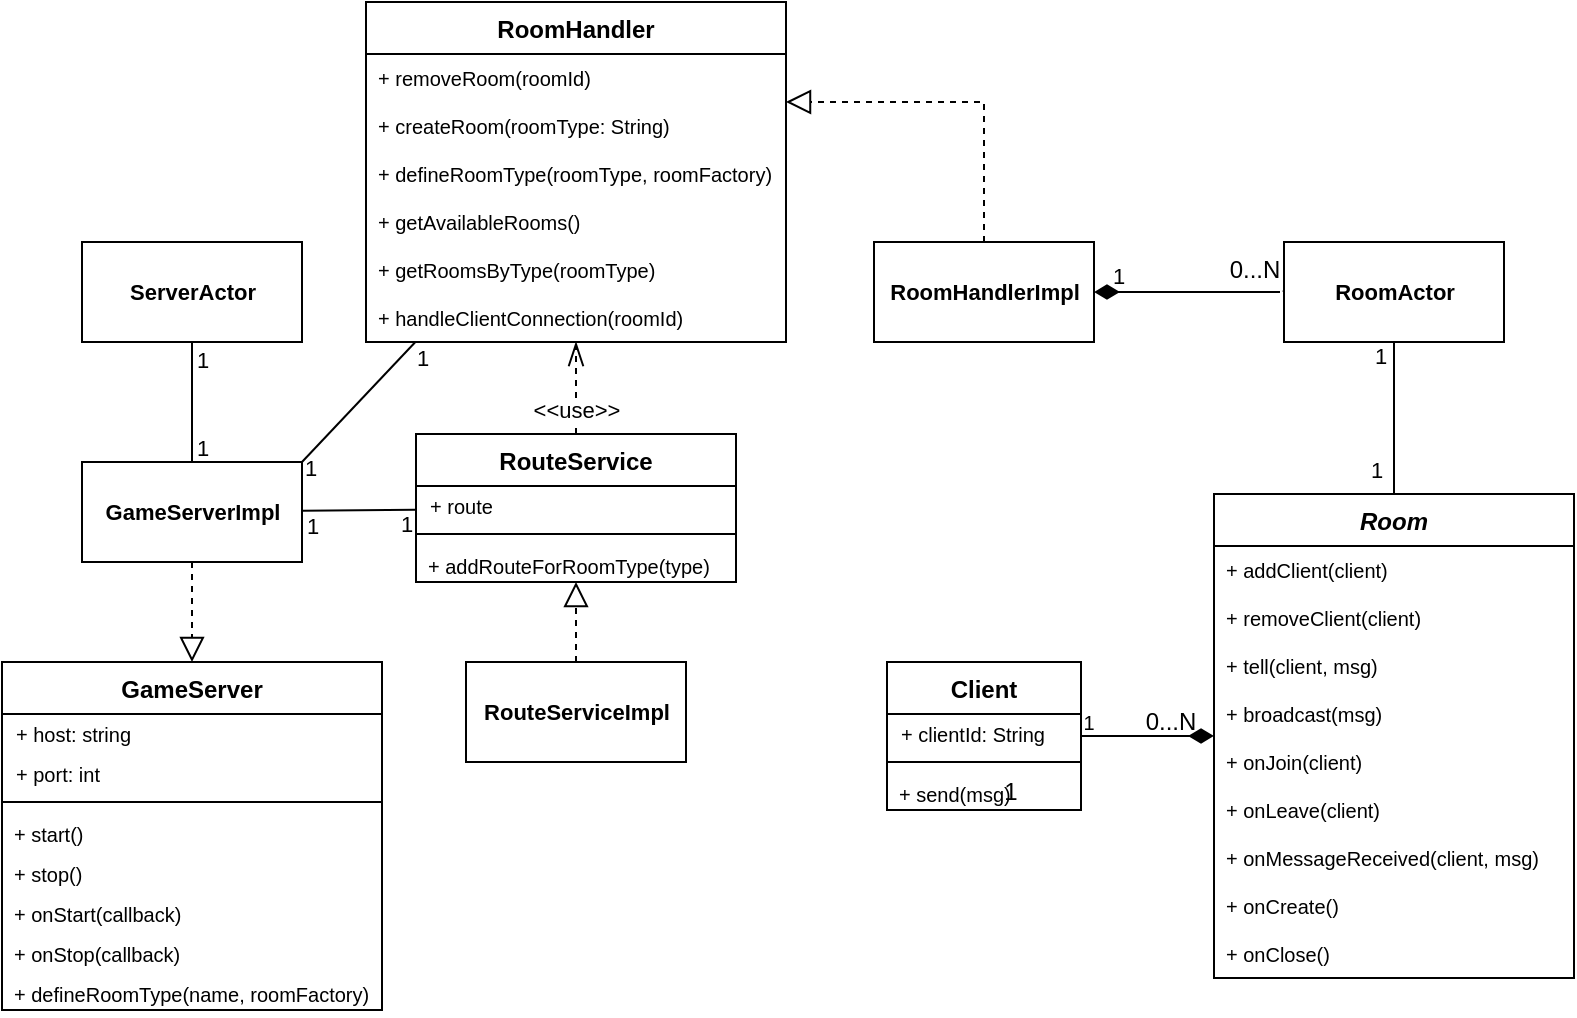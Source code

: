 <mxfile version="12.9.13" type="device"><diagram id="ggWkFIttFP3k0YCquZvB" name="Page-1"><mxGraphModel dx="1447" dy="1891" grid="1" gridSize="10" guides="1" tooltips="1" connect="1" arrows="1" fold="1" page="1" pageScale="1" pageWidth="827" pageHeight="1169" math="0" shadow="0"><root><mxCell id="0"/><mxCell id="1" parent="0"/><mxCell id="0N-Xk1b8U283-z4MfSpy-99" value="ServerActor" style="html=1;fontSize=11;fontStyle=1" vertex="1" parent="1"><mxGeometry x="214" y="100" width="110" height="50" as="geometry"/></mxCell><mxCell id="0N-Xk1b8U283-z4MfSpy-100" style="rounded=0;orthogonalLoop=1;jettySize=auto;html=1;endArrow=none;endFill=0;fontSize=11;startArrow=none;startFill=0;strokeWidth=1;endSize=6;startSize=10;exitX=1;exitY=0;exitDx=0;exitDy=0;" edge="1" parent="1" source="0N-Xk1b8U283-z4MfSpy-120" target="0N-Xk1b8U283-z4MfSpy-129"><mxGeometry relative="1" as="geometry"><mxPoint x="410" y="130" as="sourcePoint"/><mxPoint x="425.412" y="150" as="targetPoint"/></mxGeometry></mxCell><mxCell id="0N-Xk1b8U283-z4MfSpy-101" value="1" style="edgeLabel;html=1;align=center;verticalAlign=middle;resizable=0;points=[];labelBackgroundColor=none;" vertex="1" connectable="0" parent="0N-Xk1b8U283-z4MfSpy-100"><mxGeometry x="-0.906" y="1" relative="1" as="geometry"><mxPoint x="1.48" y="6.69" as="offset"/></mxGeometry></mxCell><mxCell id="0N-Xk1b8U283-z4MfSpy-102" value="1" style="edgeLabel;html=1;align=center;verticalAlign=middle;resizable=0;points=[];labelBackgroundColor=none;" vertex="1" connectable="0" parent="0N-Xk1b8U283-z4MfSpy-100"><mxGeometry x="0.685" y="1" relative="1" as="geometry"><mxPoint x="12.57" y="-1" as="offset"/></mxGeometry></mxCell><mxCell id="0N-Xk1b8U283-z4MfSpy-103" style="edgeStyle=orthogonalEdgeStyle;rounded=0;orthogonalLoop=1;jettySize=auto;html=1;dashed=1;startArrow=none;startFill=0;startSize=10;endArrow=openThin;endFill=0;endSize=10;strokeWidth=1;fontSize=11;" edge="1" parent="1" source="0N-Xk1b8U283-z4MfSpy-136" target="0N-Xk1b8U283-z4MfSpy-129"><mxGeometry relative="1" as="geometry"><mxPoint x="461" y="210" as="sourcePoint"/><mxPoint x="461" y="150" as="targetPoint"/></mxGeometry></mxCell><mxCell id="0N-Xk1b8U283-z4MfSpy-104" value="&amp;lt;&amp;lt;use&amp;gt;&amp;gt;" style="text;html=1;align=center;verticalAlign=middle;resizable=0;points=[];labelBackgroundColor=#ffffff;fontSize=11;" vertex="1" connectable="0" parent="0N-Xk1b8U283-z4MfSpy-103"><mxGeometry x="0.269" y="-1" relative="1" as="geometry"><mxPoint x="-1" y="17.03" as="offset"/></mxGeometry></mxCell><mxCell id="0N-Xk1b8U283-z4MfSpy-105" style="rounded=0;orthogonalLoop=1;jettySize=auto;html=1;endArrow=none;endFill=0;fontSize=11;startArrow=none;startFill=0;strokeWidth=1;endSize=6;startSize=10;" edge="1" parent="1" source="0N-Xk1b8U283-z4MfSpy-120" target="0N-Xk1b8U283-z4MfSpy-136"><mxGeometry relative="1" as="geometry"><mxPoint x="330" y="200" as="sourcePoint"/><mxPoint x="406" y="235" as="targetPoint"/></mxGeometry></mxCell><mxCell id="0N-Xk1b8U283-z4MfSpy-106" value="1" style="edgeLabel;html=1;align=center;verticalAlign=middle;resizable=0;points=[];labelBackgroundColor=none;" vertex="1" connectable="0" parent="0N-Xk1b8U283-z4MfSpy-105"><mxGeometry x="-0.838" y="1" relative="1" as="geometry"><mxPoint y="8" as="offset"/></mxGeometry></mxCell><mxCell id="0N-Xk1b8U283-z4MfSpy-107" value="1" style="edgeLabel;html=1;align=center;verticalAlign=middle;resizable=0;points=[];labelBackgroundColor=none;" vertex="1" connectable="0" parent="0N-Xk1b8U283-z4MfSpy-105"><mxGeometry x="0.687" relative="1" as="geometry"><mxPoint x="3.33" y="7" as="offset"/></mxGeometry></mxCell><mxCell id="0N-Xk1b8U283-z4MfSpy-108" style="rounded=0;orthogonalLoop=1;jettySize=auto;html=1;endArrow=none;endFill=0;fontSize=11;startArrow=diamondThin;startFill=1;strokeWidth=1;endSize=6;startSize=10;" edge="1" parent="1" source="0N-Xk1b8U283-z4MfSpy-128" target="0N-Xk1b8U283-z4MfSpy-115"><mxGeometry relative="1" as="geometry"><mxPoint x="554" y="300" as="sourcePoint"/><mxPoint x="694" y="300" as="targetPoint"/></mxGeometry></mxCell><mxCell id="0N-Xk1b8U283-z4MfSpy-109" value="1" style="text;html=1;align=center;verticalAlign=middle;resizable=0;points=[];labelBackgroundColor=none;fontSize=11;" vertex="1" connectable="0" parent="0N-Xk1b8U283-z4MfSpy-108"><mxGeometry x="-0.86" relative="1" as="geometry"><mxPoint x="5.06" y="-8.59" as="offset"/></mxGeometry></mxCell><mxCell id="0N-Xk1b8U283-z4MfSpy-110" value="1" style="text;html=1;align=center;verticalAlign=middle;resizable=0;points=[];labelBackgroundColor=#ffffff;fontSize=11;" vertex="1" connectable="0" parent="0N-Xk1b8U283-z4MfSpy-108"><mxGeometry x="0.809" y="1" relative="1" as="geometry"><mxPoint x="10" y="-3.16" as="offset"/></mxGeometry></mxCell><mxCell id="0N-Xk1b8U283-z4MfSpy-111" value="0...N" style="text;html=1;align=center;verticalAlign=middle;resizable=0;points=[];" vertex="1" connectable="0" parent="0N-Xk1b8U283-z4MfSpy-108"><mxGeometry x="0.689" y="1" relative="1" as="geometry"><mxPoint y="-10" as="offset"/></mxGeometry></mxCell><mxCell id="0N-Xk1b8U283-z4MfSpy-112" style="edgeStyle=none;rounded=0;orthogonalLoop=1;jettySize=auto;html=1;startArrow=none;startFill=0;startSize=12;endArrow=none;endFill=0;endSize=11;strokeWidth=1;fontSize=11;" edge="1" parent="1" source="0N-Xk1b8U283-z4MfSpy-115" target="0N-Xk1b8U283-z4MfSpy-149"><mxGeometry relative="1" as="geometry"><mxPoint x="635" y="300" as="targetPoint"/><Array as="points"/></mxGeometry></mxCell><mxCell id="0N-Xk1b8U283-z4MfSpy-113" value="1" style="edgeLabel;html=1;align=center;verticalAlign=middle;resizable=0;points=[];labelBackgroundColor=none;" vertex="1" connectable="0" parent="0N-Xk1b8U283-z4MfSpy-112"><mxGeometry x="-0.679" relative="1" as="geometry"><mxPoint x="-7" y="-5.71" as="offset"/></mxGeometry></mxCell><mxCell id="0N-Xk1b8U283-z4MfSpy-114" value="1" style="edgeLabel;html=1;align=center;verticalAlign=middle;resizable=0;points=[];labelBackgroundColor=none;" vertex="1" connectable="0" parent="0N-Xk1b8U283-z4MfSpy-112"><mxGeometry x="0.802" relative="1" as="geometry"><mxPoint x="-9.1" y="-5" as="offset"/></mxGeometry></mxCell><mxCell id="0N-Xk1b8U283-z4MfSpy-115" value="RoomActor" style="html=1;fontSize=11;fontStyle=1" vertex="1" parent="1"><mxGeometry x="815" y="100" width="110" height="50" as="geometry"/></mxCell><mxCell id="0N-Xk1b8U283-z4MfSpy-116" style="edgeStyle=none;rounded=0;orthogonalLoop=1;jettySize=auto;html=1;dashed=1;startArrow=none;startFill=0;startSize=10;endArrow=block;endFill=0;endSize=10;strokeWidth=1;fontSize=11;" edge="1" parent="1" source="0N-Xk1b8U283-z4MfSpy-120" target="0N-Xk1b8U283-z4MfSpy-140"><mxGeometry relative="1" as="geometry"><mxPoint x="190" y="235" as="targetPoint"/></mxGeometry></mxCell><mxCell id="0N-Xk1b8U283-z4MfSpy-117" style="edgeStyle=none;rounded=0;orthogonalLoop=1;jettySize=auto;html=1;startArrow=none;startFill=0;startSize=12;endArrow=none;endFill=0;endSize=10;strokeColor=#000000;" edge="1" parent="1" source="0N-Xk1b8U283-z4MfSpy-120" target="0N-Xk1b8U283-z4MfSpy-99"><mxGeometry relative="1" as="geometry"/></mxCell><mxCell id="0N-Xk1b8U283-z4MfSpy-118" value="1" style="edgeLabel;html=1;align=center;verticalAlign=middle;resizable=0;points=[];labelBackgroundColor=none;" vertex="1" connectable="0" parent="0N-Xk1b8U283-z4MfSpy-117"><mxGeometry x="-0.756" relative="1" as="geometry"><mxPoint x="5" as="offset"/></mxGeometry></mxCell><mxCell id="0N-Xk1b8U283-z4MfSpy-119" value="1" style="edgeLabel;html=1;align=center;verticalAlign=middle;resizable=0;points=[];labelBackgroundColor=none;" vertex="1" connectable="0" parent="0N-Xk1b8U283-z4MfSpy-117"><mxGeometry x="0.8" relative="1" as="geometry"><mxPoint x="5" y="3" as="offset"/></mxGeometry></mxCell><mxCell id="0N-Xk1b8U283-z4MfSpy-120" value="GameServerImpl" style="html=1;fontSize=11;fontStyle=1" vertex="1" parent="1"><mxGeometry x="214" y="210" width="110" height="50" as="geometry"/></mxCell><mxCell id="0N-Xk1b8U283-z4MfSpy-121" style="edgeStyle=orthogonalEdgeStyle;rounded=0;orthogonalLoop=1;jettySize=auto;html=1;endArrow=block;endFill=0;dashed=1;strokeWidth=1;endSize=10;" edge="1" parent="1" source="0N-Xk1b8U283-z4MfSpy-122" target="0N-Xk1b8U283-z4MfSpy-136"><mxGeometry relative="1" as="geometry"><mxPoint x="461" y="260" as="targetPoint"/></mxGeometry></mxCell><mxCell id="0N-Xk1b8U283-z4MfSpy-122" value="RouteServiceImpl" style="html=1;fontSize=11;fontStyle=1" vertex="1" parent="1"><mxGeometry x="406" y="310" width="110" height="50" as="geometry"/></mxCell><mxCell id="0N-Xk1b8U283-z4MfSpy-123" style="edgeStyle=none;rounded=0;orthogonalLoop=1;jettySize=auto;html=1;endArrow=diamondThin;endFill=1;endSize=10;strokeWidth=1;startSize=10;" edge="1" parent="1" source="0N-Xk1b8U283-z4MfSpy-159" target="0N-Xk1b8U283-z4MfSpy-149"><mxGeometry relative="1" as="geometry"><mxPoint x="685.495" y="420" as="sourcePoint"/><mxPoint x="635" y="350" as="targetPoint"/></mxGeometry></mxCell><mxCell id="0N-Xk1b8U283-z4MfSpy-124" value="1" style="text;html=1;align=center;verticalAlign=middle;resizable=0;points=[];" vertex="1" connectable="0" parent="0N-Xk1b8U283-z4MfSpy-123"><mxGeometry x="0.665" relative="1" as="geometry"><mxPoint x="-91.26" y="27.93" as="offset"/></mxGeometry></mxCell><mxCell id="0N-Xk1b8U283-z4MfSpy-125" value="0...N" style="text;html=1;align=center;verticalAlign=middle;resizable=0;points=[];" vertex="1" connectable="0" parent="0N-Xk1b8U283-z4MfSpy-123"><mxGeometry x="-0.69" y="1" relative="1" as="geometry"><mxPoint x="33.27" y="-6.0" as="offset"/></mxGeometry></mxCell><mxCell id="0N-Xk1b8U283-z4MfSpy-126" value="1" style="edgeLabel;html=1;align=center;verticalAlign=middle;resizable=0;points=[];fontSize=10;labelBackgroundColor=none;" vertex="1" connectable="0" parent="0N-Xk1b8U283-z4MfSpy-123"><mxGeometry x="-0.809" relative="1" as="geometry"><mxPoint x="-2.76" y="-7.41" as="offset"/></mxGeometry></mxCell><mxCell id="0N-Xk1b8U283-z4MfSpy-127" style="edgeStyle=orthogonalEdgeStyle;rounded=0;orthogonalLoop=1;jettySize=auto;html=1;endArrow=block;endFill=0;dashed=1;startSize=6;endSize=10;" edge="1" parent="1" source="0N-Xk1b8U283-z4MfSpy-128" target="0N-Xk1b8U283-z4MfSpy-129"><mxGeometry relative="1" as="geometry"><mxPoint x="516" y="125" as="targetPoint"/><Array as="points"><mxPoint x="665" y="30"/></Array></mxGeometry></mxCell><mxCell id="0N-Xk1b8U283-z4MfSpy-128" value="RoomHandlerImpl" style="html=1;fontSize=11;fontStyle=1" vertex="1" parent="1"><mxGeometry x="610" y="100" width="110" height="50" as="geometry"/></mxCell><mxCell id="0N-Xk1b8U283-z4MfSpy-129" value="RoomHandler" style="swimlane;fontStyle=1;align=center;verticalAlign=top;childLayout=stackLayout;horizontal=1;startSize=26;horizontalStack=0;resizeParent=1;resizeParentMax=0;resizeLast=0;collapsible=1;marginBottom=0;labelBackgroundColor=#ffffff;fillColor=#ffffff;" vertex="1" parent="1"><mxGeometry x="356" y="-20" width="210" height="170" as="geometry"/></mxCell><mxCell id="0N-Xk1b8U283-z4MfSpy-130" value="+ removeRoom(roomId)" style="text;strokeColor=none;fillColor=none;align=left;verticalAlign=top;spacingLeft=4;spacingRight=4;overflow=hidden;rotatable=0;points=[[0,0.5],[1,0.5]];portConstraint=eastwest;fontSize=10;labelBackgroundColor=none;" vertex="1" parent="0N-Xk1b8U283-z4MfSpy-129"><mxGeometry y="26" width="210" height="24" as="geometry"/></mxCell><mxCell id="0N-Xk1b8U283-z4MfSpy-131" value="+ createRoom(roomType: String)&#10;" style="text;strokeColor=none;fillColor=none;align=left;verticalAlign=top;spacingLeft=4;spacingRight=4;overflow=hidden;rotatable=0;points=[[0,0.5],[1,0.5]];portConstraint=eastwest;fontSize=10;" vertex="1" parent="0N-Xk1b8U283-z4MfSpy-129"><mxGeometry y="50" width="210" height="24" as="geometry"/></mxCell><mxCell id="0N-Xk1b8U283-z4MfSpy-132" value="+ defineRoomType(roomType, roomFactory)&#10;" style="text;strokeColor=none;fillColor=none;align=left;verticalAlign=top;spacingLeft=4;spacingRight=4;overflow=hidden;rotatable=0;points=[[0,0.5],[1,0.5]];portConstraint=eastwest;fontSize=10;" vertex="1" parent="0N-Xk1b8U283-z4MfSpy-129"><mxGeometry y="74" width="210" height="24" as="geometry"/></mxCell><mxCell id="0N-Xk1b8U283-z4MfSpy-133" value="+ getAvailableRooms()" style="text;strokeColor=none;fillColor=none;align=left;verticalAlign=top;spacingLeft=4;spacingRight=4;overflow=hidden;rotatable=0;points=[[0,0.5],[1,0.5]];portConstraint=eastwest;fontSize=10;" vertex="1" parent="0N-Xk1b8U283-z4MfSpy-129"><mxGeometry y="98" width="210" height="24" as="geometry"/></mxCell><mxCell id="0N-Xk1b8U283-z4MfSpy-134" value="+ getRoomsByType(roomType)" style="text;strokeColor=none;fillColor=none;align=left;verticalAlign=top;spacingLeft=4;spacingRight=4;overflow=hidden;rotatable=0;points=[[0,0.5],[1,0.5]];portConstraint=eastwest;fontSize=10;" vertex="1" parent="0N-Xk1b8U283-z4MfSpy-129"><mxGeometry y="122" width="210" height="24" as="geometry"/></mxCell><mxCell id="0N-Xk1b8U283-z4MfSpy-135" value="+ handleClientConnection(roomId)" style="text;strokeColor=none;fillColor=none;align=left;verticalAlign=top;spacingLeft=4;spacingRight=4;overflow=hidden;rotatable=0;points=[[0,0.5],[1,0.5]];portConstraint=eastwest;fontSize=10;" vertex="1" parent="0N-Xk1b8U283-z4MfSpy-129"><mxGeometry y="146" width="210" height="24" as="geometry"/></mxCell><mxCell id="0N-Xk1b8U283-z4MfSpy-136" value="RouteService" style="swimlane;fontStyle=1;align=center;verticalAlign=top;childLayout=stackLayout;horizontal=1;startSize=26;horizontalStack=0;resizeParent=1;resizeParentMax=0;resizeLast=0;collapsible=1;marginBottom=0;labelBackgroundColor=none;" vertex="1" parent="1"><mxGeometry x="381" y="196" width="160" height="74" as="geometry"/></mxCell><mxCell id="0N-Xk1b8U283-z4MfSpy-137" value="+ route" style="text;strokeColor=none;fillColor=none;align=left;verticalAlign=middle;spacingLeft=5;spacingRight=4;overflow=hidden;rotatable=0;points=[[0,0.5],[1,0.5]];portConstraint=eastwest;spacing=2;fontSize=10;" vertex="1" parent="0N-Xk1b8U283-z4MfSpy-136"><mxGeometry y="26" width="160" height="20" as="geometry"/></mxCell><mxCell id="0N-Xk1b8U283-z4MfSpy-138" value="" style="line;strokeWidth=1;fillColor=none;align=left;verticalAlign=middle;spacingTop=-1;spacingLeft=3;spacingRight=3;rotatable=0;labelPosition=right;points=[];portConstraint=eastwest;" vertex="1" parent="0N-Xk1b8U283-z4MfSpy-136"><mxGeometry y="46" width="160" height="8" as="geometry"/></mxCell><mxCell id="0N-Xk1b8U283-z4MfSpy-139" value="+ addRouteForRoomType(type)" style="text;strokeColor=none;fillColor=none;align=left;verticalAlign=top;spacingLeft=4;spacingRight=4;overflow=hidden;rotatable=0;points=[[0,0.5],[1,0.5]];portConstraint=eastwest;fontSize=10;" vertex="1" parent="0N-Xk1b8U283-z4MfSpy-136"><mxGeometry y="54" width="160" height="20" as="geometry"/></mxCell><mxCell id="0N-Xk1b8U283-z4MfSpy-140" value="GameServer" style="swimlane;fontStyle=1;align=center;verticalAlign=top;childLayout=stackLayout;horizontal=1;startSize=26;horizontalStack=0;resizeParent=1;resizeParentMax=0;resizeLast=0;collapsible=1;marginBottom=0;labelBackgroundColor=none;" vertex="1" parent="1"><mxGeometry x="174" y="310" width="190" height="174" as="geometry"/></mxCell><mxCell id="0N-Xk1b8U283-z4MfSpy-141" value="+ host: string" style="text;strokeColor=none;fillColor=none;align=left;verticalAlign=middle;spacingLeft=5;spacingRight=4;overflow=hidden;rotatable=0;points=[[0,0.5],[1,0.5]];portConstraint=eastwest;spacing=2;fontSize=10;" vertex="1" parent="0N-Xk1b8U283-z4MfSpy-140"><mxGeometry y="26" width="190" height="20" as="geometry"/></mxCell><mxCell id="0N-Xk1b8U283-z4MfSpy-142" value="+ port: int" style="text;strokeColor=none;fillColor=none;align=left;verticalAlign=middle;spacingLeft=5;spacingRight=4;overflow=hidden;rotatable=0;points=[[0,0.5],[1,0.5]];portConstraint=eastwest;spacing=2;fontSize=10;" vertex="1" parent="0N-Xk1b8U283-z4MfSpy-140"><mxGeometry y="46" width="190" height="20" as="geometry"/></mxCell><mxCell id="0N-Xk1b8U283-z4MfSpy-143" value="" style="line;strokeWidth=1;fillColor=none;align=left;verticalAlign=middle;spacingTop=-1;spacingLeft=3;spacingRight=3;rotatable=0;labelPosition=right;points=[];portConstraint=eastwest;" vertex="1" parent="0N-Xk1b8U283-z4MfSpy-140"><mxGeometry y="66" width="190" height="8" as="geometry"/></mxCell><mxCell id="0N-Xk1b8U283-z4MfSpy-144" value="+ start()" style="text;strokeColor=none;fillColor=none;align=left;verticalAlign=top;spacingLeft=4;spacingRight=4;overflow=hidden;rotatable=0;points=[[0,0.5],[1,0.5]];portConstraint=eastwest;fontSize=10;" vertex="1" parent="0N-Xk1b8U283-z4MfSpy-140"><mxGeometry y="74" width="190" height="20" as="geometry"/></mxCell><mxCell id="0N-Xk1b8U283-z4MfSpy-145" value="+ stop()" style="text;strokeColor=none;fillColor=none;align=left;verticalAlign=top;spacingLeft=4;spacingRight=4;overflow=hidden;rotatable=0;points=[[0,0.5],[1,0.5]];portConstraint=eastwest;fontSize=10;" vertex="1" parent="0N-Xk1b8U283-z4MfSpy-140"><mxGeometry y="94" width="190" height="20" as="geometry"/></mxCell><mxCell id="0N-Xk1b8U283-z4MfSpy-146" value="+ onStart(callback)" style="text;strokeColor=none;fillColor=none;align=left;verticalAlign=top;spacingLeft=4;spacingRight=4;overflow=hidden;rotatable=0;points=[[0,0.5],[1,0.5]];portConstraint=eastwest;fontSize=10;" vertex="1" parent="0N-Xk1b8U283-z4MfSpy-140"><mxGeometry y="114" width="190" height="20" as="geometry"/></mxCell><mxCell id="0N-Xk1b8U283-z4MfSpy-147" value="+ onStop(callback)" style="text;strokeColor=none;fillColor=none;align=left;verticalAlign=top;spacingLeft=4;spacingRight=4;overflow=hidden;rotatable=0;points=[[0,0.5],[1,0.5]];portConstraint=eastwest;fontSize=10;" vertex="1" parent="0N-Xk1b8U283-z4MfSpy-140"><mxGeometry y="134" width="190" height="20" as="geometry"/></mxCell><mxCell id="0N-Xk1b8U283-z4MfSpy-148" value="+ defineRoomType(name, roomFactory)" style="text;strokeColor=none;fillColor=none;align=left;verticalAlign=top;spacingLeft=4;spacingRight=4;overflow=hidden;rotatable=0;points=[[0,0.5],[1,0.5]];portConstraint=eastwest;fontSize=10;" vertex="1" parent="0N-Xk1b8U283-z4MfSpy-140"><mxGeometry y="154" width="190" height="20" as="geometry"/></mxCell><mxCell id="0N-Xk1b8U283-z4MfSpy-149" value="Room" style="swimlane;fontStyle=3;align=center;verticalAlign=top;childLayout=stackLayout;horizontal=1;startSize=26;horizontalStack=0;resizeParent=1;resizeParentMax=0;resizeLast=0;collapsible=1;marginBottom=0;labelBackgroundColor=#ffffff;fillColor=#ffffff;" vertex="1" parent="1"><mxGeometry x="780" y="226" width="180" height="242" as="geometry"/></mxCell><mxCell id="0N-Xk1b8U283-z4MfSpy-150" value="+ addClient(client)" style="text;strokeColor=none;fillColor=none;align=left;verticalAlign=top;spacingLeft=4;spacingRight=4;overflow=hidden;rotatable=0;points=[[0,0.5],[1,0.5]];portConstraint=eastwest;fontSize=10;labelBackgroundColor=none;" vertex="1" parent="0N-Xk1b8U283-z4MfSpy-149"><mxGeometry y="26" width="180" height="24" as="geometry"/></mxCell><mxCell id="0N-Xk1b8U283-z4MfSpy-151" value="+ removeClient(client)&#10;" style="text;strokeColor=none;fillColor=none;align=left;verticalAlign=top;spacingLeft=4;spacingRight=4;overflow=hidden;rotatable=0;points=[[0,0.5],[1,0.5]];portConstraint=eastwest;fontSize=10;" vertex="1" parent="0N-Xk1b8U283-z4MfSpy-149"><mxGeometry y="50" width="180" height="24" as="geometry"/></mxCell><mxCell id="0N-Xk1b8U283-z4MfSpy-152" value="+ tell(client, msg)&#10;" style="text;strokeColor=none;fillColor=none;align=left;verticalAlign=top;spacingLeft=4;spacingRight=4;overflow=hidden;rotatable=0;points=[[0,0.5],[1,0.5]];portConstraint=eastwest;fontSize=10;" vertex="1" parent="0N-Xk1b8U283-z4MfSpy-149"><mxGeometry y="74" width="180" height="24" as="geometry"/></mxCell><mxCell id="0N-Xk1b8U283-z4MfSpy-153" value="+ broadcast(msg)" style="text;strokeColor=none;fillColor=none;align=left;verticalAlign=top;spacingLeft=4;spacingRight=4;overflow=hidden;rotatable=0;points=[[0,0.5],[1,0.5]];portConstraint=eastwest;fontSize=10;" vertex="1" parent="0N-Xk1b8U283-z4MfSpy-149"><mxGeometry y="98" width="180" height="24" as="geometry"/></mxCell><mxCell id="0N-Xk1b8U283-z4MfSpy-154" value="+ onJoin(client)" style="text;strokeColor=none;fillColor=none;align=left;verticalAlign=top;spacingLeft=4;spacingRight=4;overflow=hidden;rotatable=0;points=[[0,0.5],[1,0.5]];portConstraint=eastwest;fontSize=10;" vertex="1" parent="0N-Xk1b8U283-z4MfSpy-149"><mxGeometry y="122" width="180" height="24" as="geometry"/></mxCell><mxCell id="0N-Xk1b8U283-z4MfSpy-155" value="+ onLeave(client)" style="text;strokeColor=none;fillColor=none;align=left;verticalAlign=top;spacingLeft=4;spacingRight=4;overflow=hidden;rotatable=0;points=[[0,0.5],[1,0.5]];portConstraint=eastwest;fontSize=10;" vertex="1" parent="0N-Xk1b8U283-z4MfSpy-149"><mxGeometry y="146" width="180" height="24" as="geometry"/></mxCell><mxCell id="0N-Xk1b8U283-z4MfSpy-156" value="+ onMessageReceived(client, msg)" style="text;strokeColor=none;fillColor=none;align=left;verticalAlign=top;spacingLeft=4;spacingRight=4;overflow=hidden;rotatable=0;points=[[0,0.5],[1,0.5]];portConstraint=eastwest;fontSize=10;" vertex="1" parent="0N-Xk1b8U283-z4MfSpy-149"><mxGeometry y="170" width="180" height="24" as="geometry"/></mxCell><mxCell id="0N-Xk1b8U283-z4MfSpy-157" value="+ onCreate()" style="text;strokeColor=none;fillColor=none;align=left;verticalAlign=top;spacingLeft=4;spacingRight=4;overflow=hidden;rotatable=0;points=[[0,0.5],[1,0.5]];portConstraint=eastwest;fontSize=10;" vertex="1" parent="0N-Xk1b8U283-z4MfSpy-149"><mxGeometry y="194" width="180" height="24" as="geometry"/></mxCell><mxCell id="0N-Xk1b8U283-z4MfSpy-158" value="+ onClose()" style="text;strokeColor=none;fillColor=none;align=left;verticalAlign=top;spacingLeft=4;spacingRight=4;overflow=hidden;rotatable=0;points=[[0,0.5],[1,0.5]];portConstraint=eastwest;fontSize=10;" vertex="1" parent="0N-Xk1b8U283-z4MfSpy-149"><mxGeometry y="218" width="180" height="24" as="geometry"/></mxCell><mxCell id="0N-Xk1b8U283-z4MfSpy-159" value="Client" style="swimlane;fontStyle=1;align=center;verticalAlign=top;childLayout=stackLayout;horizontal=1;startSize=26;horizontalStack=0;resizeParent=1;resizeParentMax=0;resizeLast=0;collapsible=1;marginBottom=0;labelBackgroundColor=none;" vertex="1" parent="1"><mxGeometry x="616.5" y="310" width="97" height="74" as="geometry"/></mxCell><mxCell id="0N-Xk1b8U283-z4MfSpy-160" value="+ clientId: String" style="text;strokeColor=none;fillColor=none;align=left;verticalAlign=middle;spacingLeft=5;spacingRight=4;overflow=hidden;rotatable=0;points=[[0,0.5],[1,0.5]];portConstraint=eastwest;spacing=2;fontSize=10;" vertex="1" parent="0N-Xk1b8U283-z4MfSpy-159"><mxGeometry y="26" width="97" height="20" as="geometry"/></mxCell><mxCell id="0N-Xk1b8U283-z4MfSpy-161" value="" style="line;strokeWidth=1;fillColor=none;align=left;verticalAlign=middle;spacingTop=-1;spacingLeft=3;spacingRight=3;rotatable=0;labelPosition=right;points=[];portConstraint=eastwest;" vertex="1" parent="0N-Xk1b8U283-z4MfSpy-159"><mxGeometry y="46" width="97" height="8" as="geometry"/></mxCell><mxCell id="0N-Xk1b8U283-z4MfSpy-162" value="+ send(msg)" style="text;strokeColor=none;fillColor=none;align=left;verticalAlign=top;spacingLeft=4;spacingRight=4;overflow=hidden;rotatable=0;points=[[0,0.5],[1,0.5]];portConstraint=eastwest;fontSize=10;" vertex="1" parent="0N-Xk1b8U283-z4MfSpy-159"><mxGeometry y="54" width="97" height="20" as="geometry"/></mxCell></root></mxGraphModel></diagram></mxfile>